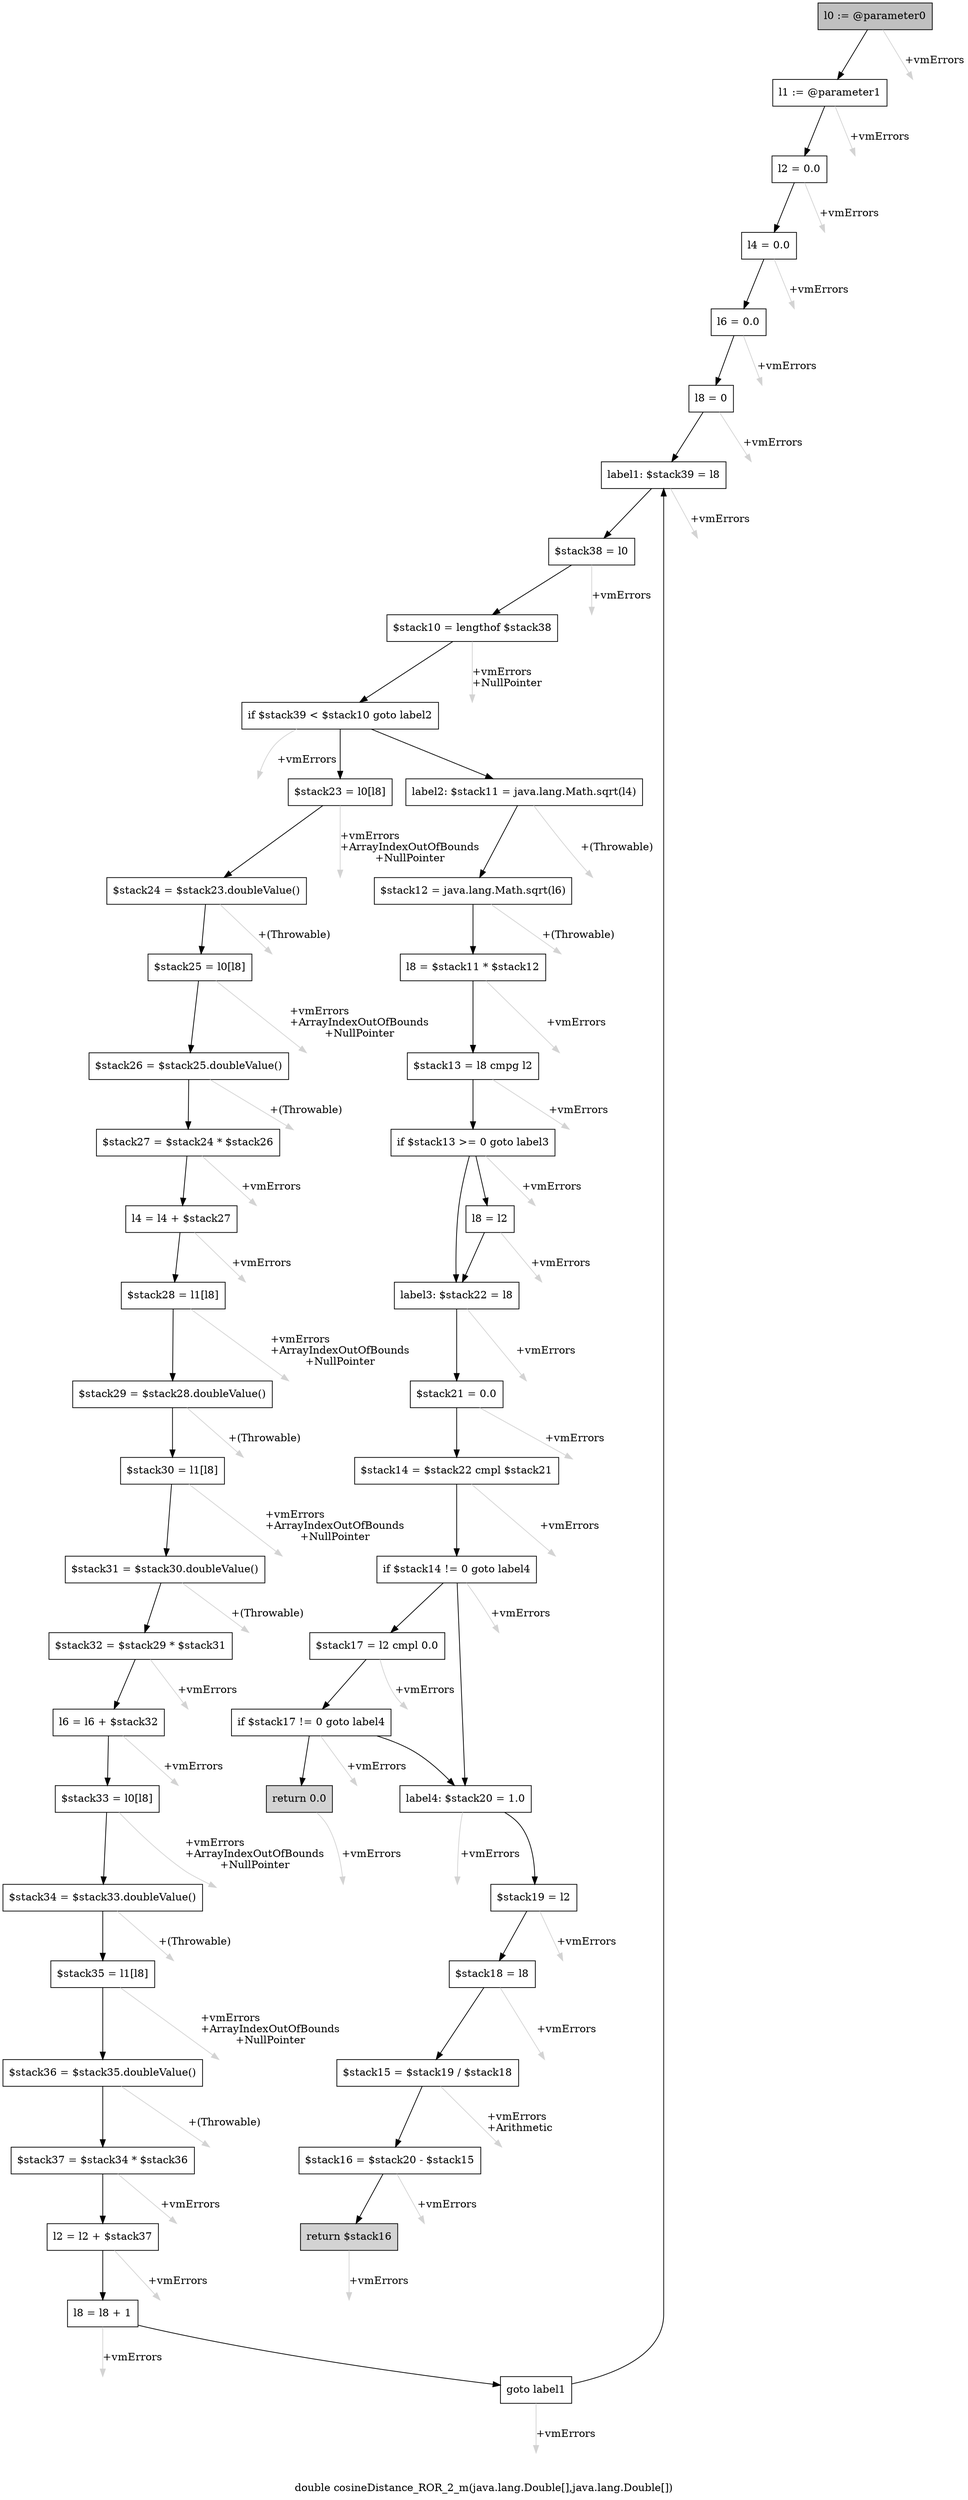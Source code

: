 digraph "double cosineDistance_ROR_2_m(java.lang.Double[],java.lang.Double[])" {
    label="double cosineDistance_ROR_2_m(java.lang.Double[],java.lang.Double[])";
    node [shape=box];
    "0" [style=filled,fillcolor=gray,label="l0 := @parameter0",];
    "1" [label="l1 := @parameter1",];
    "0"->"1" [color=black,];
    "49" [style=invis,label="Esc",];
    "0"->"49" [color=lightgray,label="\l+vmErrors",];
    "2" [label="l2 = 0.0",];
    "1"->"2" [color=black,];
    "50" [style=invis,label="Esc",];
    "1"->"50" [color=lightgray,label="\l+vmErrors",];
    "3" [label="l4 = 0.0",];
    "2"->"3" [color=black,];
    "51" [style=invis,label="Esc",];
    "2"->"51" [color=lightgray,label="\l+vmErrors",];
    "4" [label="l6 = 0.0",];
    "3"->"4" [color=black,];
    "52" [style=invis,label="Esc",];
    "3"->"52" [color=lightgray,label="\l+vmErrors",];
    "5" [label="l8 = 0",];
    "4"->"5" [color=black,];
    "53" [style=invis,label="Esc",];
    "4"->"53" [color=lightgray,label="\l+vmErrors",];
    "6" [label="label1: $stack39 = l8",];
    "5"->"6" [color=black,];
    "54" [style=invis,label="Esc",];
    "5"->"54" [color=lightgray,label="\l+vmErrors",];
    "7" [label="$stack38 = l0",];
    "6"->"7" [color=black,];
    "55" [style=invis,label="Esc",];
    "6"->"55" [color=lightgray,label="\l+vmErrors",];
    "8" [label="$stack10 = lengthof $stack38",];
    "7"->"8" [color=black,];
    "56" [style=invis,label="Esc",];
    "7"->"56" [color=lightgray,label="\l+vmErrors",];
    "9" [label="if $stack39 < $stack10 goto label2",];
    "8"->"9" [color=black,];
    "57" [style=invis,label="Esc",];
    "8"->"57" [color=lightgray,label="\l+vmErrors\l+NullPointer",];
    "10" [label="$stack23 = l0[l8]",];
    "9"->"10" [color=black,];
    "30" [label="label2: $stack11 = java.lang.Math.sqrt(l4)",];
    "9"->"30" [color=black,];
    "58" [style=invis,label="Esc",];
    "9"->"58" [color=lightgray,label="\l+vmErrors",];
    "11" [label="$stack24 = $stack23.doubleValue()",];
    "10"->"11" [color=black,];
    "59" [style=invis,label="Esc",];
    "10"->"59" [color=lightgray,label="\l+vmErrors\l+ArrayIndexOutOfBounds\l+NullPointer",];
    "12" [label="$stack25 = l0[l8]",];
    "11"->"12" [color=black,];
    "60" [style=invis,label="Esc",];
    "11"->"60" [color=lightgray,label="\l+(Throwable)",];
    "13" [label="$stack26 = $stack25.doubleValue()",];
    "12"->"13" [color=black,];
    "61" [style=invis,label="Esc",];
    "12"->"61" [color=lightgray,label="\l+vmErrors\l+ArrayIndexOutOfBounds\l+NullPointer",];
    "14" [label="$stack27 = $stack24 * $stack26",];
    "13"->"14" [color=black,];
    "62" [style=invis,label="Esc",];
    "13"->"62" [color=lightgray,label="\l+(Throwable)",];
    "15" [label="l4 = l4 + $stack27",];
    "14"->"15" [color=black,];
    "63" [style=invis,label="Esc",];
    "14"->"63" [color=lightgray,label="\l+vmErrors",];
    "16" [label="$stack28 = l1[l8]",];
    "15"->"16" [color=black,];
    "64" [style=invis,label="Esc",];
    "15"->"64" [color=lightgray,label="\l+vmErrors",];
    "17" [label="$stack29 = $stack28.doubleValue()",];
    "16"->"17" [color=black,];
    "65" [style=invis,label="Esc",];
    "16"->"65" [color=lightgray,label="\l+vmErrors\l+ArrayIndexOutOfBounds\l+NullPointer",];
    "18" [label="$stack30 = l1[l8]",];
    "17"->"18" [color=black,];
    "66" [style=invis,label="Esc",];
    "17"->"66" [color=lightgray,label="\l+(Throwable)",];
    "19" [label="$stack31 = $stack30.doubleValue()",];
    "18"->"19" [color=black,];
    "67" [style=invis,label="Esc",];
    "18"->"67" [color=lightgray,label="\l+vmErrors\l+ArrayIndexOutOfBounds\l+NullPointer",];
    "20" [label="$stack32 = $stack29 * $stack31",];
    "19"->"20" [color=black,];
    "68" [style=invis,label="Esc",];
    "19"->"68" [color=lightgray,label="\l+(Throwable)",];
    "21" [label="l6 = l6 + $stack32",];
    "20"->"21" [color=black,];
    "69" [style=invis,label="Esc",];
    "20"->"69" [color=lightgray,label="\l+vmErrors",];
    "22" [label="$stack33 = l0[l8]",];
    "21"->"22" [color=black,];
    "70" [style=invis,label="Esc",];
    "21"->"70" [color=lightgray,label="\l+vmErrors",];
    "23" [label="$stack34 = $stack33.doubleValue()",];
    "22"->"23" [color=black,];
    "71" [style=invis,label="Esc",];
    "22"->"71" [color=lightgray,label="\l+vmErrors\l+ArrayIndexOutOfBounds\l+NullPointer",];
    "24" [label="$stack35 = l1[l8]",];
    "23"->"24" [color=black,];
    "72" [style=invis,label="Esc",];
    "23"->"72" [color=lightgray,label="\l+(Throwable)",];
    "25" [label="$stack36 = $stack35.doubleValue()",];
    "24"->"25" [color=black,];
    "73" [style=invis,label="Esc",];
    "24"->"73" [color=lightgray,label="\l+vmErrors\l+ArrayIndexOutOfBounds\l+NullPointer",];
    "26" [label="$stack37 = $stack34 * $stack36",];
    "25"->"26" [color=black,];
    "74" [style=invis,label="Esc",];
    "25"->"74" [color=lightgray,label="\l+(Throwable)",];
    "27" [label="l2 = l2 + $stack37",];
    "26"->"27" [color=black,];
    "75" [style=invis,label="Esc",];
    "26"->"75" [color=lightgray,label="\l+vmErrors",];
    "28" [label="l8 = l8 + 1",];
    "27"->"28" [color=black,];
    "76" [style=invis,label="Esc",];
    "27"->"76" [color=lightgray,label="\l+vmErrors",];
    "29" [label="goto label1",];
    "28"->"29" [color=black,];
    "77" [style=invis,label="Esc",];
    "28"->"77" [color=lightgray,label="\l+vmErrors",];
    "29"->"6" [color=black,];
    "78" [style=invis,label="Esc",];
    "29"->"78" [color=lightgray,label="\l+vmErrors",];
    "31" [label="$stack12 = java.lang.Math.sqrt(l6)",];
    "30"->"31" [color=black,];
    "79" [style=invis,label="Esc",];
    "30"->"79" [color=lightgray,label="\l+(Throwable)",];
    "32" [label="l8 = $stack11 * $stack12",];
    "31"->"32" [color=black,];
    "80" [style=invis,label="Esc",];
    "31"->"80" [color=lightgray,label="\l+(Throwable)",];
    "33" [label="$stack13 = l8 cmpg l2",];
    "32"->"33" [color=black,];
    "81" [style=invis,label="Esc",];
    "32"->"81" [color=lightgray,label="\l+vmErrors",];
    "34" [label="if $stack13 >= 0 goto label3",];
    "33"->"34" [color=black,];
    "82" [style=invis,label="Esc",];
    "33"->"82" [color=lightgray,label="\l+vmErrors",];
    "35" [label="l8 = l2",];
    "34"->"35" [color=black,];
    "36" [label="label3: $stack22 = l8",];
    "34"->"36" [color=black,];
    "83" [style=invis,label="Esc",];
    "34"->"83" [color=lightgray,label="\l+vmErrors",];
    "35"->"36" [color=black,];
    "84" [style=invis,label="Esc",];
    "35"->"84" [color=lightgray,label="\l+vmErrors",];
    "37" [label="$stack21 = 0.0",];
    "36"->"37" [color=black,];
    "85" [style=invis,label="Esc",];
    "36"->"85" [color=lightgray,label="\l+vmErrors",];
    "38" [label="$stack14 = $stack22 cmpl $stack21",];
    "37"->"38" [color=black,];
    "86" [style=invis,label="Esc",];
    "37"->"86" [color=lightgray,label="\l+vmErrors",];
    "39" [label="if $stack14 != 0 goto label4",];
    "38"->"39" [color=black,];
    "87" [style=invis,label="Esc",];
    "38"->"87" [color=lightgray,label="\l+vmErrors",];
    "40" [label="$stack17 = l2 cmpl 0.0",];
    "39"->"40" [color=black,];
    "43" [label="label4: $stack20 = 1.0",];
    "39"->"43" [color=black,];
    "88" [style=invis,label="Esc",];
    "39"->"88" [color=lightgray,label="\l+vmErrors",];
    "41" [label="if $stack17 != 0 goto label4",];
    "40"->"41" [color=black,];
    "89" [style=invis,label="Esc",];
    "40"->"89" [color=lightgray,label="\l+vmErrors",];
    "42" [style=filled,fillcolor=lightgray,label="return 0.0",];
    "41"->"42" [color=black,];
    "41"->"43" [color=black,];
    "90" [style=invis,label="Esc",];
    "41"->"90" [color=lightgray,label="\l+vmErrors",];
    "91" [style=invis,label="Esc",];
    "42"->"91" [color=lightgray,label="\l+vmErrors",];
    "44" [label="$stack19 = l2",];
    "43"->"44" [color=black,];
    "92" [style=invis,label="Esc",];
    "43"->"92" [color=lightgray,label="\l+vmErrors",];
    "45" [label="$stack18 = l8",];
    "44"->"45" [color=black,];
    "93" [style=invis,label="Esc",];
    "44"->"93" [color=lightgray,label="\l+vmErrors",];
    "46" [label="$stack15 = $stack19 / $stack18",];
    "45"->"46" [color=black,];
    "94" [style=invis,label="Esc",];
    "45"->"94" [color=lightgray,label="\l+vmErrors",];
    "47" [label="$stack16 = $stack20 - $stack15",];
    "46"->"47" [color=black,];
    "95" [style=invis,label="Esc",];
    "46"->"95" [color=lightgray,label="\l+vmErrors\l+Arithmetic",];
    "48" [style=filled,fillcolor=lightgray,label="return $stack16",];
    "47"->"48" [color=black,];
    "96" [style=invis,label="Esc",];
    "47"->"96" [color=lightgray,label="\l+vmErrors",];
    "97" [style=invis,label="Esc",];
    "48"->"97" [color=lightgray,label="\l+vmErrors",];
}
